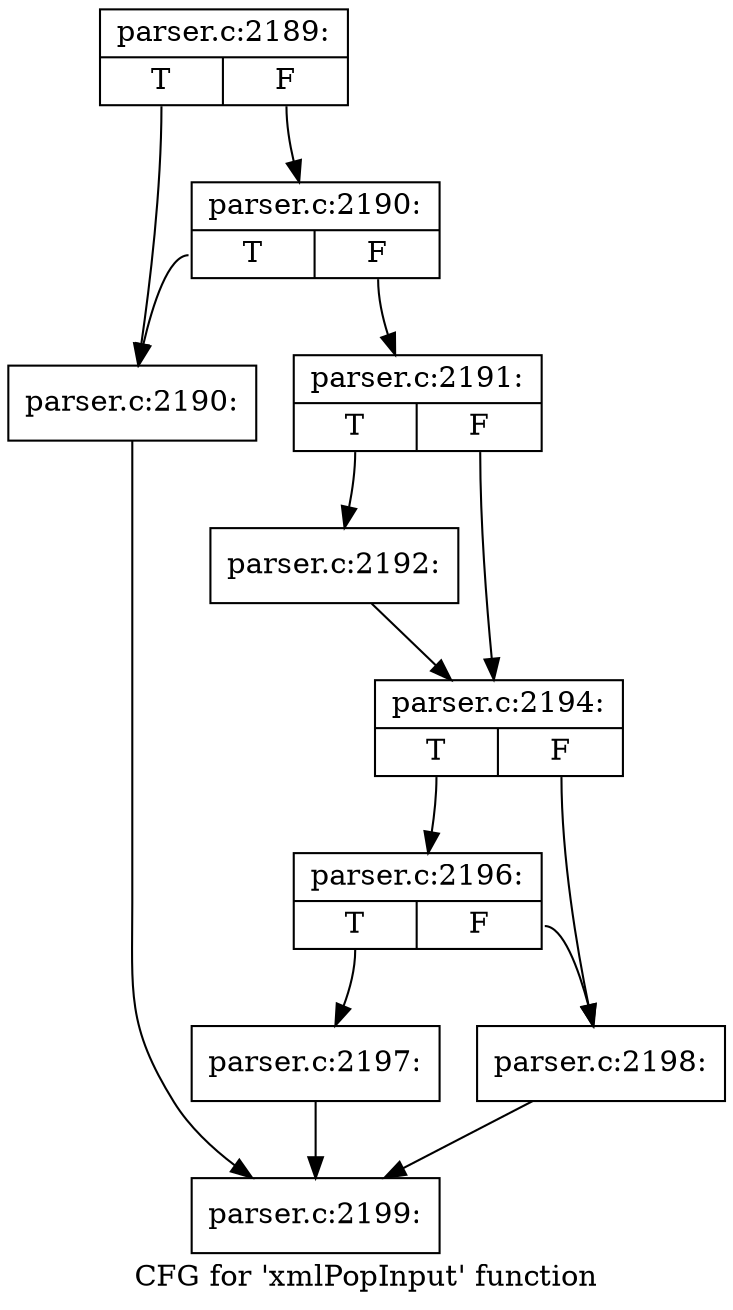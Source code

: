 digraph "CFG for 'xmlPopInput' function" {
	label="CFG for 'xmlPopInput' function";

	Node0x4227e80 [shape=record,label="{parser.c:2189:|{<s0>T|<s1>F}}"];
	Node0x4227e80:s0 -> Node0x4223870;
	Node0x4227e80:s1 -> Node0x41e0d90;
	Node0x41e0d90 [shape=record,label="{parser.c:2190:|{<s0>T|<s1>F}}"];
	Node0x41e0d90:s0 -> Node0x4223870;
	Node0x41e0d90:s1 -> Node0x4227e10;
	Node0x4223870 [shape=record,label="{parser.c:2190:}"];
	Node0x4223870 -> Node0x421e6d0;
	Node0x4227e10 [shape=record,label="{parser.c:2191:|{<s0>T|<s1>F}}"];
	Node0x4227e10:s0 -> Node0x422db00;
	Node0x4227e10:s1 -> Node0x422db50;
	Node0x422db00 [shape=record,label="{parser.c:2192:}"];
	Node0x422db00 -> Node0x422db50;
	Node0x422db50 [shape=record,label="{parser.c:2194:|{<s0>T|<s1>F}}"];
	Node0x422db50:s0 -> Node0x4119fe0;
	Node0x422db50:s1 -> Node0x422e3c0;
	Node0x4119fe0 [shape=record,label="{parser.c:2196:|{<s0>T|<s1>F}}"];
	Node0x4119fe0:s0 -> Node0x417aaa0;
	Node0x4119fe0:s1 -> Node0x422e3c0;
	Node0x417aaa0 [shape=record,label="{parser.c:2197:}"];
	Node0x417aaa0 -> Node0x421e6d0;
	Node0x422e3c0 [shape=record,label="{parser.c:2198:}"];
	Node0x422e3c0 -> Node0x421e6d0;
	Node0x421e6d0 [shape=record,label="{parser.c:2199:}"];
}
